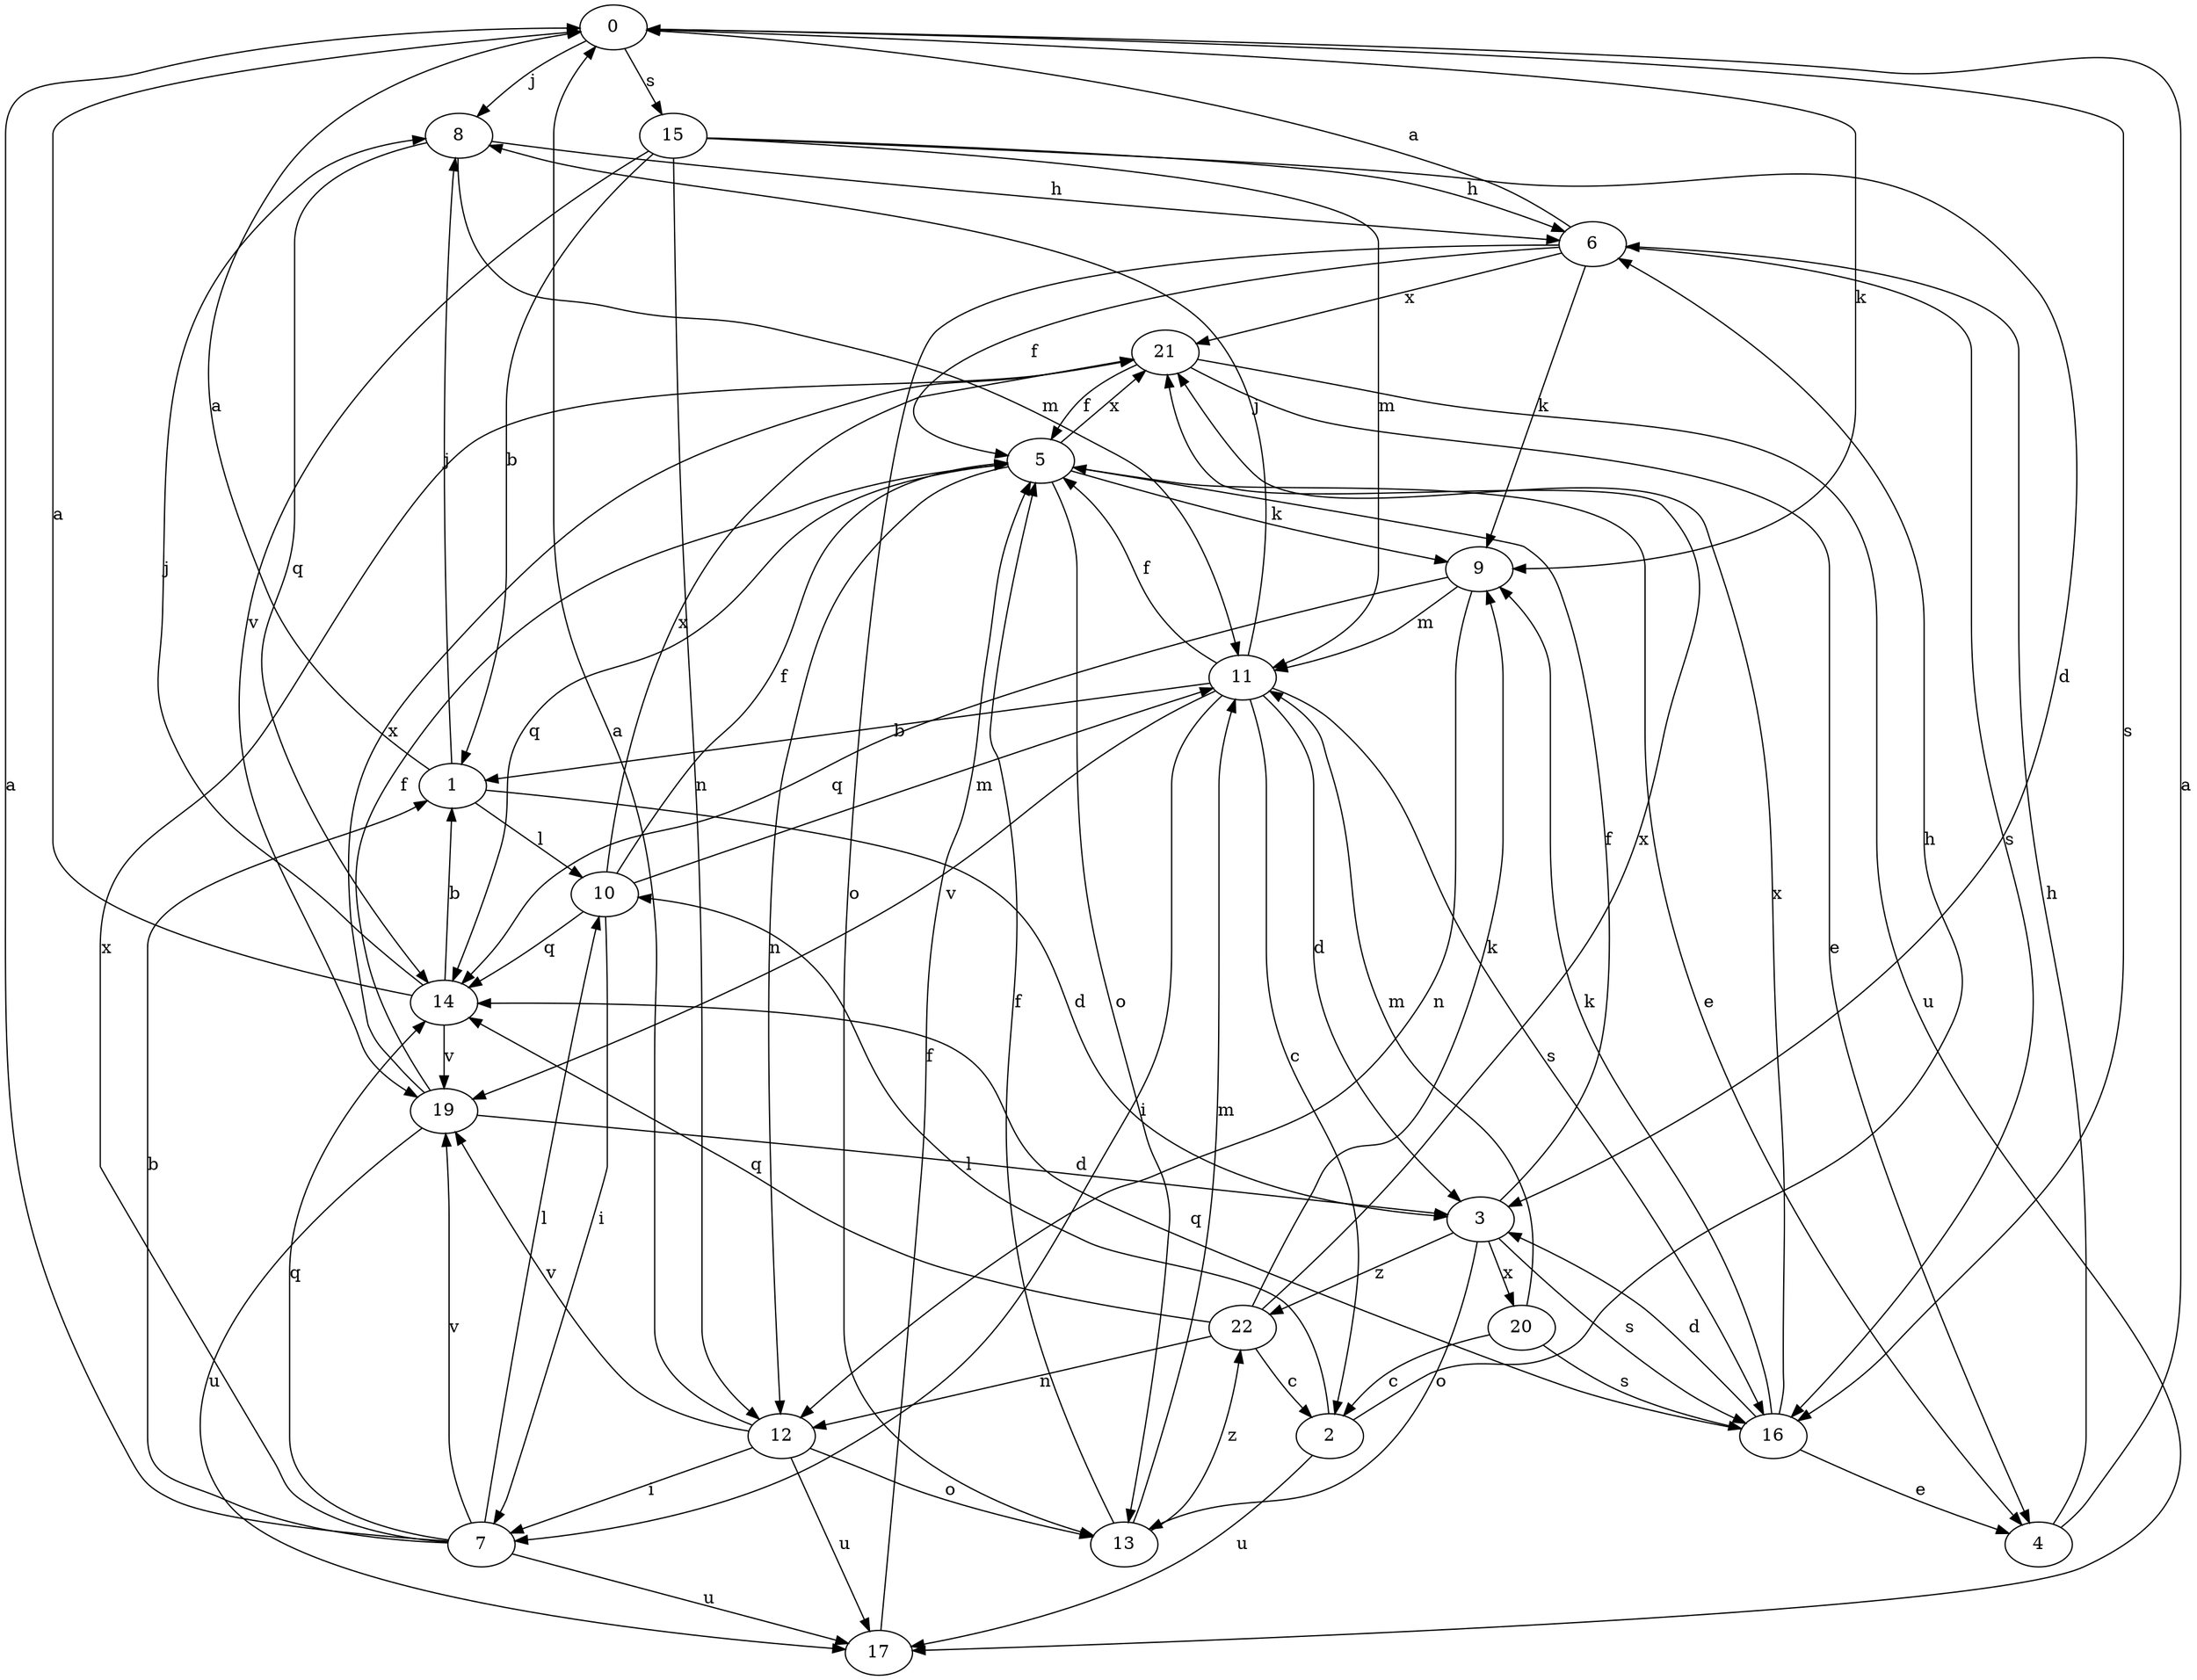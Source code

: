 strict digraph  {
0;
1;
2;
3;
4;
5;
6;
7;
8;
9;
10;
11;
12;
13;
14;
15;
16;
17;
19;
20;
21;
22;
0 -> 8  [label=j];
0 -> 9  [label=k];
0 -> 15  [label=s];
0 -> 16  [label=s];
1 -> 0  [label=a];
1 -> 3  [label=d];
1 -> 8  [label=j];
1 -> 10  [label=l];
2 -> 6  [label=h];
2 -> 10  [label=l];
2 -> 17  [label=u];
3 -> 5  [label=f];
3 -> 13  [label=o];
3 -> 16  [label=s];
3 -> 20  [label=x];
3 -> 22  [label=z];
4 -> 0  [label=a];
4 -> 6  [label=h];
5 -> 4  [label=e];
5 -> 9  [label=k];
5 -> 12  [label=n];
5 -> 13  [label=o];
5 -> 14  [label=q];
5 -> 21  [label=x];
6 -> 0  [label=a];
6 -> 5  [label=f];
6 -> 9  [label=k];
6 -> 13  [label=o];
6 -> 16  [label=s];
6 -> 21  [label=x];
7 -> 0  [label=a];
7 -> 1  [label=b];
7 -> 10  [label=l];
7 -> 14  [label=q];
7 -> 17  [label=u];
7 -> 19  [label=v];
7 -> 21  [label=x];
8 -> 6  [label=h];
8 -> 11  [label=m];
8 -> 14  [label=q];
9 -> 11  [label=m];
9 -> 12  [label=n];
9 -> 14  [label=q];
10 -> 5  [label=f];
10 -> 7  [label=i];
10 -> 11  [label=m];
10 -> 14  [label=q];
10 -> 21  [label=x];
11 -> 1  [label=b];
11 -> 2  [label=c];
11 -> 3  [label=d];
11 -> 5  [label=f];
11 -> 7  [label=i];
11 -> 8  [label=j];
11 -> 16  [label=s];
11 -> 19  [label=v];
12 -> 0  [label=a];
12 -> 7  [label=i];
12 -> 13  [label=o];
12 -> 17  [label=u];
12 -> 19  [label=v];
13 -> 5  [label=f];
13 -> 11  [label=m];
13 -> 22  [label=z];
14 -> 0  [label=a];
14 -> 1  [label=b];
14 -> 8  [label=j];
14 -> 19  [label=v];
15 -> 1  [label=b];
15 -> 3  [label=d];
15 -> 6  [label=h];
15 -> 11  [label=m];
15 -> 12  [label=n];
15 -> 19  [label=v];
16 -> 3  [label=d];
16 -> 4  [label=e];
16 -> 9  [label=k];
16 -> 14  [label=q];
16 -> 21  [label=x];
17 -> 5  [label=f];
19 -> 3  [label=d];
19 -> 5  [label=f];
19 -> 17  [label=u];
19 -> 21  [label=x];
20 -> 2  [label=c];
20 -> 11  [label=m];
20 -> 16  [label=s];
21 -> 4  [label=e];
21 -> 5  [label=f];
21 -> 17  [label=u];
22 -> 2  [label=c];
22 -> 9  [label=k];
22 -> 12  [label=n];
22 -> 14  [label=q];
22 -> 21  [label=x];
}
